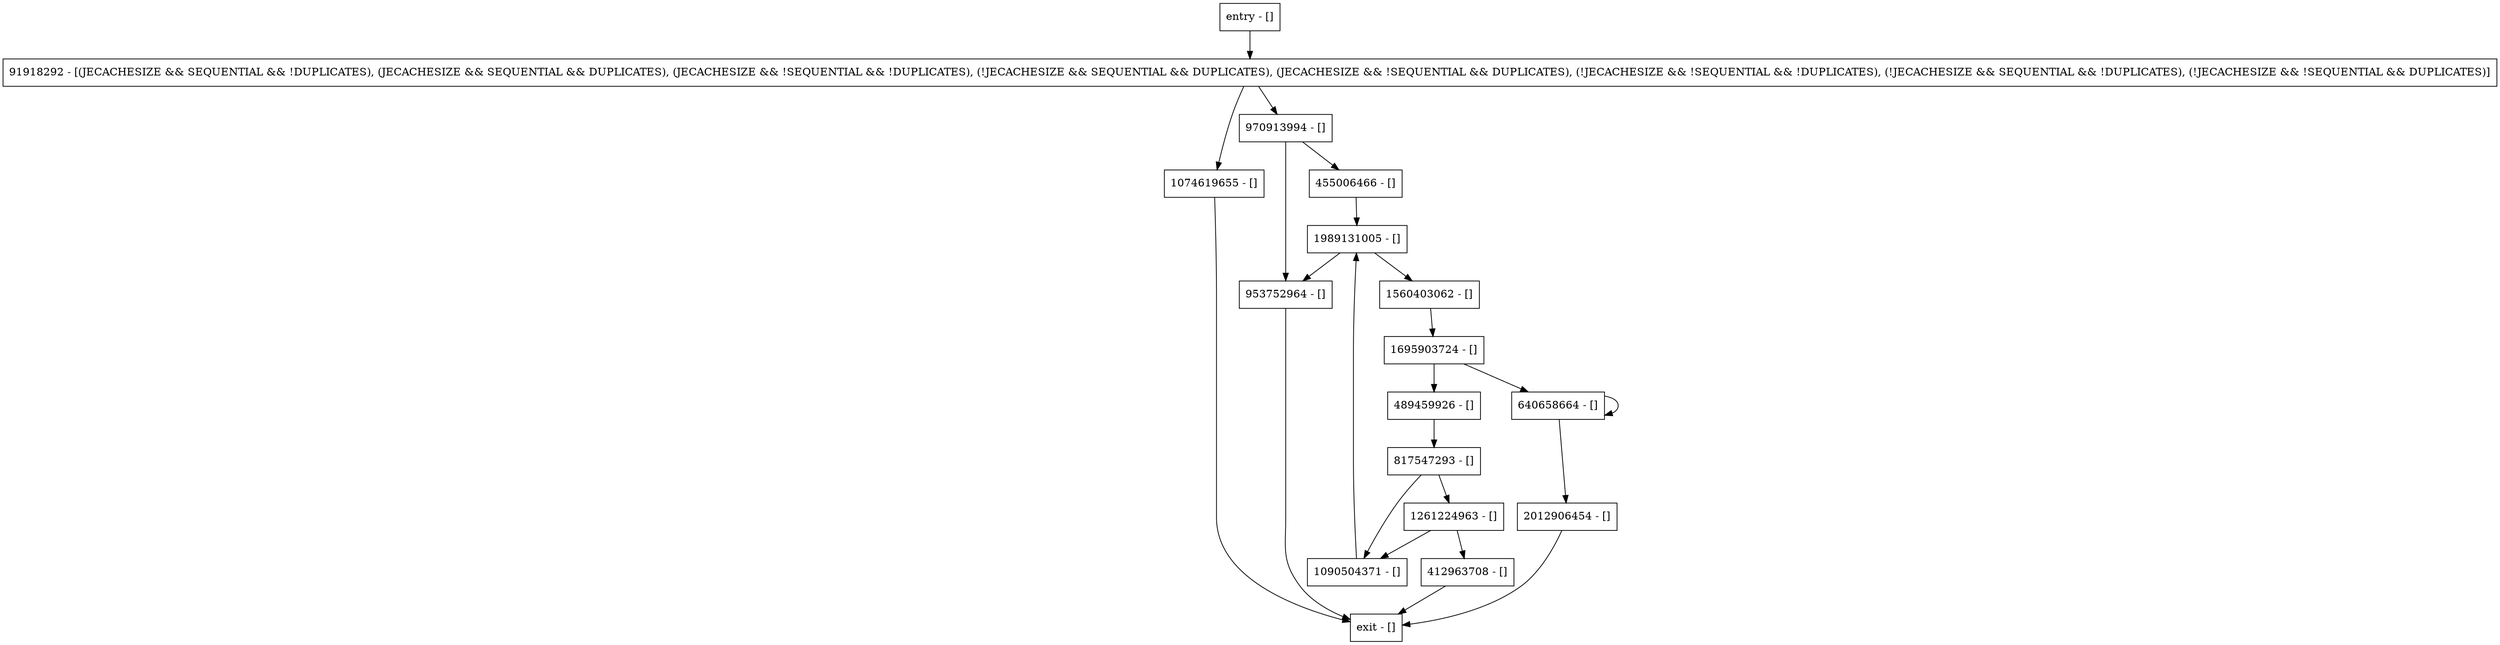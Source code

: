 digraph release {
node [shape=record];
91918292 [label="91918292 - [(JECACHESIZE && SEQUENTIAL && !DUPLICATES), (JECACHESIZE && SEQUENTIAL && DUPLICATES), (JECACHESIZE && !SEQUENTIAL && !DUPLICATES), (!JECACHESIZE && SEQUENTIAL && DUPLICATES), (JECACHESIZE && !SEQUENTIAL && DUPLICATES), (!JECACHESIZE && !SEQUENTIAL && !DUPLICATES), (!JECACHESIZE && SEQUENTIAL && !DUPLICATES), (!JECACHESIZE && !SEQUENTIAL && DUPLICATES)]"];
455006466 [label="455006466 - []"];
640658664 [label="640658664 - []"];
1074619655 [label="1074619655 - []"];
953752964 [label="953752964 - []"];
1560403062 [label="1560403062 - []"];
entry [label="entry - []"];
exit [label="exit - []"];
412963708 [label="412963708 - []"];
2012906454 [label="2012906454 - []"];
1695903724 [label="1695903724 - []"];
1090504371 [label="1090504371 - []"];
1261224963 [label="1261224963 - []"];
489459926 [label="489459926 - []"];
970913994 [label="970913994 - []"];
1989131005 [label="1989131005 - []"];
817547293 [label="817547293 - []"];
entry;
exit;
91918292 -> 970913994;
91918292 -> 1074619655;
455006466 -> 1989131005;
640658664 -> 2012906454;
640658664 -> 640658664;
1074619655 -> exit;
953752964 -> exit;
1560403062 -> 1695903724;
entry -> 91918292;
412963708 -> exit;
2012906454 -> exit;
1695903724 -> 489459926;
1695903724 -> 640658664;
1090504371 -> 1989131005;
1261224963 -> 412963708;
1261224963 -> 1090504371;
489459926 -> 817547293;
970913994 -> 455006466;
970913994 -> 953752964;
1989131005 -> 953752964;
1989131005 -> 1560403062;
817547293 -> 1090504371;
817547293 -> 1261224963;
}
